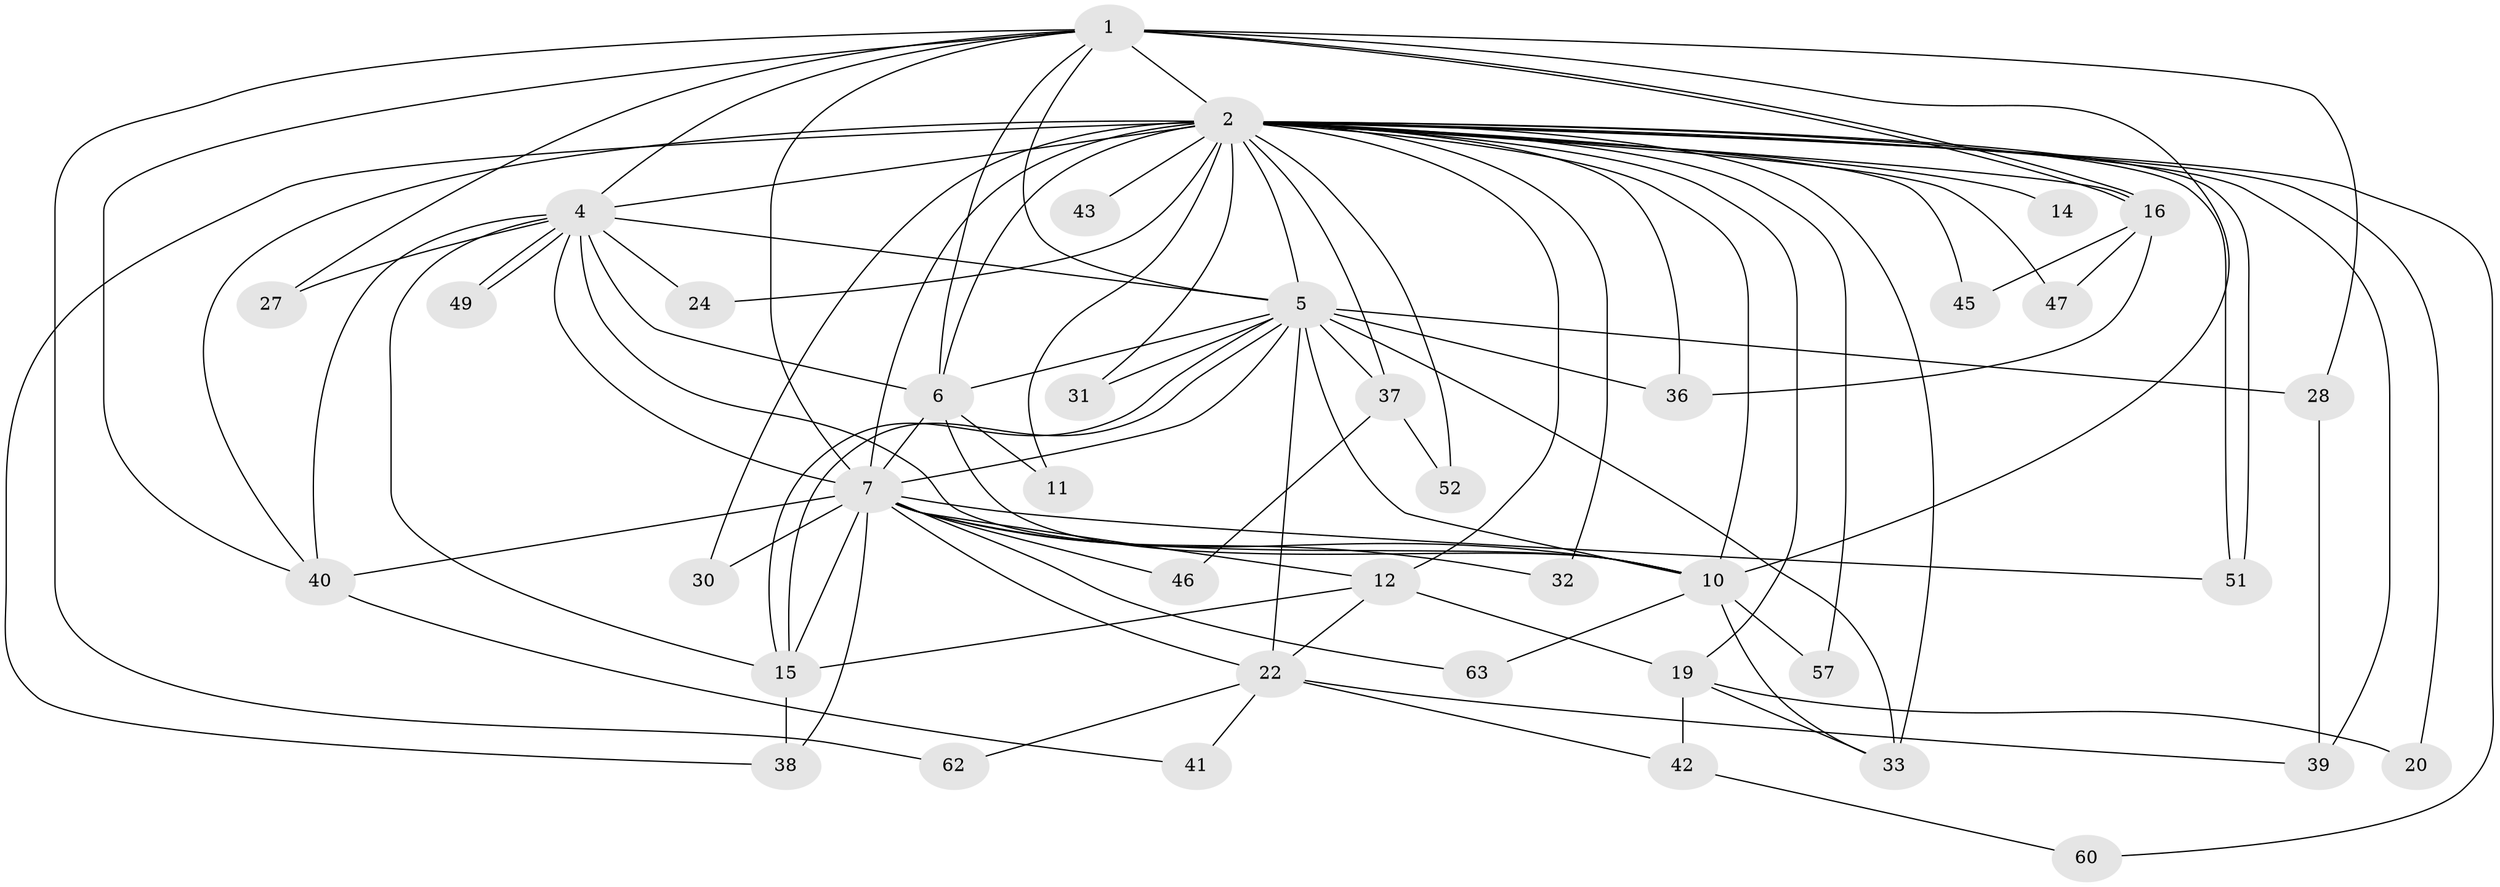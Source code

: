 // original degree distribution, {16: 0.012345679012345678, 20: 0.037037037037037035, 31: 0.012345679012345678, 14: 0.024691358024691357, 12: 0.012345679012345678, 15: 0.024691358024691357, 2: 0.5679012345679012, 6: 0.06172839506172839, 5: 0.04938271604938271, 3: 0.14814814814814814, 7: 0.012345679012345678, 4: 0.037037037037037035}
// Generated by graph-tools (version 1.1) at 2025/13/03/09/25 04:13:57]
// undirected, 40 vertices, 98 edges
graph export_dot {
graph [start="1"]
  node [color=gray90,style=filled];
  1;
  2 [super="+9+17+70+81+78+3"];
  4 [super="+25+48"];
  5 [super="+56"];
  6;
  7 [super="+35+34+8+29"];
  10;
  11;
  12;
  14;
  15 [super="+75"];
  16;
  19 [super="+54"];
  20;
  22;
  24;
  27;
  28;
  30;
  31;
  32;
  33 [super="+71"];
  36 [super="+80"];
  37;
  38 [super="+68"];
  39 [super="+58"];
  40 [super="+50"];
  41;
  42;
  43;
  45;
  46;
  47;
  49;
  51 [super="+61"];
  52;
  57 [super="+59"];
  60;
  62;
  63;
  1 -- 2 [weight=4];
  1 -- 4;
  1 -- 5;
  1 -- 6;
  1 -- 7 [weight=2];
  1 -- 10;
  1 -- 16;
  1 -- 16;
  1 -- 27;
  1 -- 28;
  1 -- 40;
  1 -- 62;
  2 -- 4 [weight=4];
  2 -- 5 [weight=5];
  2 -- 6 [weight=5];
  2 -- 7 [weight=11];
  2 -- 10 [weight=4];
  2 -- 32;
  2 -- 43 [weight=2];
  2 -- 51;
  2 -- 51;
  2 -- 52;
  2 -- 38;
  2 -- 12 [weight=2];
  2 -- 14;
  2 -- 57 [weight=2];
  2 -- 45;
  2 -- 33 [weight=2];
  2 -- 19 [weight=2];
  2 -- 11;
  2 -- 16;
  2 -- 20;
  2 -- 24;
  2 -- 30;
  2 -- 31;
  2 -- 36;
  2 -- 37;
  2 -- 39;
  2 -- 40;
  2 -- 47;
  2 -- 60;
  4 -- 5;
  4 -- 6;
  4 -- 7 [weight=3];
  4 -- 10 [weight=2];
  4 -- 49;
  4 -- 49;
  4 -- 40;
  4 -- 24;
  4 -- 27;
  4 -- 15;
  5 -- 6;
  5 -- 7 [weight=3];
  5 -- 10;
  5 -- 15;
  5 -- 15;
  5 -- 28;
  5 -- 31;
  5 -- 37;
  5 -- 36;
  5 -- 33;
  5 -- 22;
  6 -- 7 [weight=2];
  6 -- 10;
  6 -- 11;
  7 -- 10 [weight=2];
  7 -- 22;
  7 -- 32;
  7 -- 46;
  7 -- 63;
  7 -- 12;
  7 -- 40;
  7 -- 38;
  7 -- 15;
  7 -- 30;
  7 -- 51;
  10 -- 33;
  10 -- 57;
  10 -- 63;
  12 -- 19;
  12 -- 22;
  12 -- 15;
  15 -- 38;
  16 -- 36;
  16 -- 45;
  16 -- 47;
  19 -- 20;
  19 -- 33;
  19 -- 42;
  22 -- 39;
  22 -- 41;
  22 -- 42;
  22 -- 62;
  28 -- 39;
  37 -- 46;
  37 -- 52;
  40 -- 41;
  42 -- 60;
}
